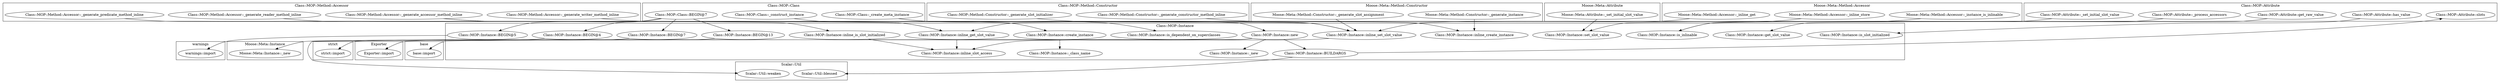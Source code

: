digraph {
graph [overlap=false]
subgraph cluster_Class_MOP_Method_Accessor {
	label="Class::MOP::Method::Accessor";
	"Class::MOP::Method::Accessor::_generate_accessor_method_inline";
	"Class::MOP::Method::Accessor::_generate_writer_method_inline";
	"Class::MOP::Method::Accessor::_generate_reader_method_inline";
	"Class::MOP::Method::Accessor::_generate_predicate_method_inline";
}
subgraph cluster_warnings {
	label="warnings";
	"warnings::import";
}
subgraph cluster_base {
	label="base";
	"base::import";
}
subgraph cluster_strict {
	label="strict";
	"strict::import";
}
subgraph cluster_Class_MOP_Class {
	label="Class::MOP::Class";
	"Class::MOP::Class::_create_meta_instance";
	"Class::MOP::Class::BEGIN@7";
	"Class::MOP::Class::_construct_instance";
}
subgraph cluster_Class_MOP_Instance {
	label="Class::MOP::Instance";
	"Class::MOP::Instance::inline_is_slot_initialized";
	"Class::MOP::Instance::is_dependent_on_superclasses";
	"Class::MOP::Instance::BEGIN@5";
	"Class::MOP::Instance::_class_name";
	"Class::MOP::Instance::new";
	"Class::MOP::Instance::is_inlinable";
	"Class::MOP::Instance::inline_get_slot_value";
	"Class::MOP::Instance::BUILDARGS";
	"Class::MOP::Instance::BEGIN@4";
	"Class::MOP::Instance::set_slot_value";
	"Class::MOP::Instance::_new";
	"Class::MOP::Instance::create_instance";
	"Class::MOP::Instance::get_slot_value";
	"Class::MOP::Instance::inline_set_slot_value";
	"Class::MOP::Instance::is_slot_initialized";
	"Class::MOP::Instance::inline_create_instance";
	"Class::MOP::Instance::BEGIN@7";
	"Class::MOP::Instance::inline_slot_access";
	"Class::MOP::Instance::BEGIN@13";
}
subgraph cluster_Class_MOP_Method_Constructor {
	label="Class::MOP::Method::Constructor";
	"Class::MOP::Method::Constructor::_generate_constructor_method_inline";
	"Class::MOP::Method::Constructor::_generate_slot_initializer";
}
subgraph cluster_Exporter {
	label="Exporter";
	"Exporter::import";
}
subgraph cluster_Class_MOP_Attribute {
	label="Class::MOP::Attribute";
	"Class::MOP::Attribute::_process_accessors";
	"Class::MOP::Attribute::slots";
	"Class::MOP::Attribute::_set_initial_slot_value";
	"Class::MOP::Attribute::has_value";
	"Class::MOP::Attribute::get_raw_value";
}
subgraph cluster_Moose_Meta_Method_Constructor {
	label="Moose::Meta::Method::Constructor";
	"Moose::Meta::Method::Constructor::_generate_instance";
	"Moose::Meta::Method::Constructor::_generate_slot_assignment";
}
subgraph cluster_Moose_Meta_Instance {
	label="Moose::Meta::Instance";
	"Moose::Meta::Instance::_new";
}
subgraph cluster_Scalar_Util {
	label="Scalar::Util";
	"Scalar::Util::blessed";
	"Scalar::Util::weaken";
}
subgraph cluster_Moose_Meta_Attribute {
	label="Moose::Meta::Attribute";
	"Moose::Meta::Attribute::_set_initial_slot_value";
}
subgraph cluster_Moose_Meta_Method_Accessor {
	label="Moose::Meta::Method::Accessor";
	"Moose::Meta::Method::Accessor::_inline_get";
	"Moose::Meta::Method::Accessor::_inline_store";
	"Moose::Meta::Method::Accessor::_instance_is_inlinable";
}
"Class::MOP::Instance::BEGIN@7" -> "Exporter::import";
"Class::MOP::Instance::inline_is_slot_initialized" -> "Class::MOP::Instance::inline_slot_access";
"Class::MOP::Instance::inline_get_slot_value" -> "Class::MOP::Instance::inline_slot_access";
"Class::MOP::Instance::inline_set_slot_value" -> "Class::MOP::Instance::inline_slot_access";
"Class::MOP::Class::BEGIN@7" -> "Class::MOP::Instance::BEGIN@4";
"Class::MOP::Class::BEGIN@7" -> "Class::MOP::Instance::BEGIN@7";
"Class::MOP::Attribute::_set_initial_slot_value" -> "Class::MOP::Instance::set_slot_value";
"Moose::Meta::Attribute::_set_initial_slot_value" -> "Class::MOP::Instance::set_slot_value";
"Class::MOP::Instance::BUILDARGS" -> "Scalar::Util::blessed";
"Class::MOP::Attribute::get_raw_value" -> "Class::MOP::Instance::get_slot_value";
"Class::MOP::Method::Accessor::_generate_predicate_method_inline" -> "Class::MOP::Instance::inline_is_slot_initialized";
"Class::MOP::Instance::BUILDARGS" -> "Class::MOP::Attribute::slots";
"Class::MOP::Method::Constructor::_generate_constructor_method_inline" -> "Class::MOP::Instance::inline_create_instance";
"Moose::Meta::Method::Constructor::_generate_instance" -> "Class::MOP::Instance::inline_create_instance";
"Class::MOP::Instance::BEGIN@13" -> "base::import";
"Class::MOP::Instance::BEGIN@5" -> "warnings::import";
"Class::MOP::Instance::create_instance" -> "Class::MOP::Instance::_class_name";
"Class::MOP::Instance::new" -> "Moose::Meta::Instance::_new";
"Class::MOP::Instance::BEGIN@4" -> "strict::import";
"Class::MOP::Attribute::_process_accessors" -> "Class::MOP::Instance::is_inlinable";
"Moose::Meta::Method::Accessor::_instance_is_inlinable" -> "Class::MOP::Instance::is_inlinable";
"Class::MOP::Class::_create_meta_instance" -> "Class::MOP::Instance::new";
"Class::MOP::Instance::new" -> "Class::MOP::Instance::_new";
"Class::MOP::Instance::new" -> "Class::MOP::Instance::BUILDARGS";
"Class::MOP::Class::BEGIN@7" -> "Class::MOP::Instance::BEGIN@13";
"Class::MOP::Class::BEGIN@7" -> "Class::MOP::Instance::BEGIN@5";
"Class::MOP::Class::_construct_instance" -> "Class::MOP::Instance::create_instance";
"Class::MOP::Instance::new" -> "Scalar::Util::weaken";
"Class::MOP::Class::_create_meta_instance" -> "Class::MOP::Instance::is_dependent_on_superclasses";
"Class::MOP::Method::Accessor::_generate_accessor_method_inline" -> "Class::MOP::Instance::inline_set_slot_value";
"Class::MOP::Method::Accessor::_generate_writer_method_inline" -> "Class::MOP::Instance::inline_set_slot_value";
"Moose::Meta::Method::Constructor::_generate_slot_assignment" -> "Class::MOP::Instance::inline_set_slot_value";
"Moose::Meta::Method::Accessor::_inline_store" -> "Class::MOP::Instance::inline_set_slot_value";
"Class::MOP::Method::Constructor::_generate_slot_initializer" -> "Class::MOP::Instance::inline_set_slot_value";
"Class::MOP::Attribute::has_value" -> "Class::MOP::Instance::is_slot_initialized";
"Class::MOP::Method::Accessor::_generate_accessor_method_inline" -> "Class::MOP::Instance::inline_get_slot_value";
"Moose::Meta::Method::Accessor::_inline_get" -> "Class::MOP::Instance::inline_get_slot_value";
"Class::MOP::Method::Accessor::_generate_reader_method_inline" -> "Class::MOP::Instance::inline_get_slot_value";
}
